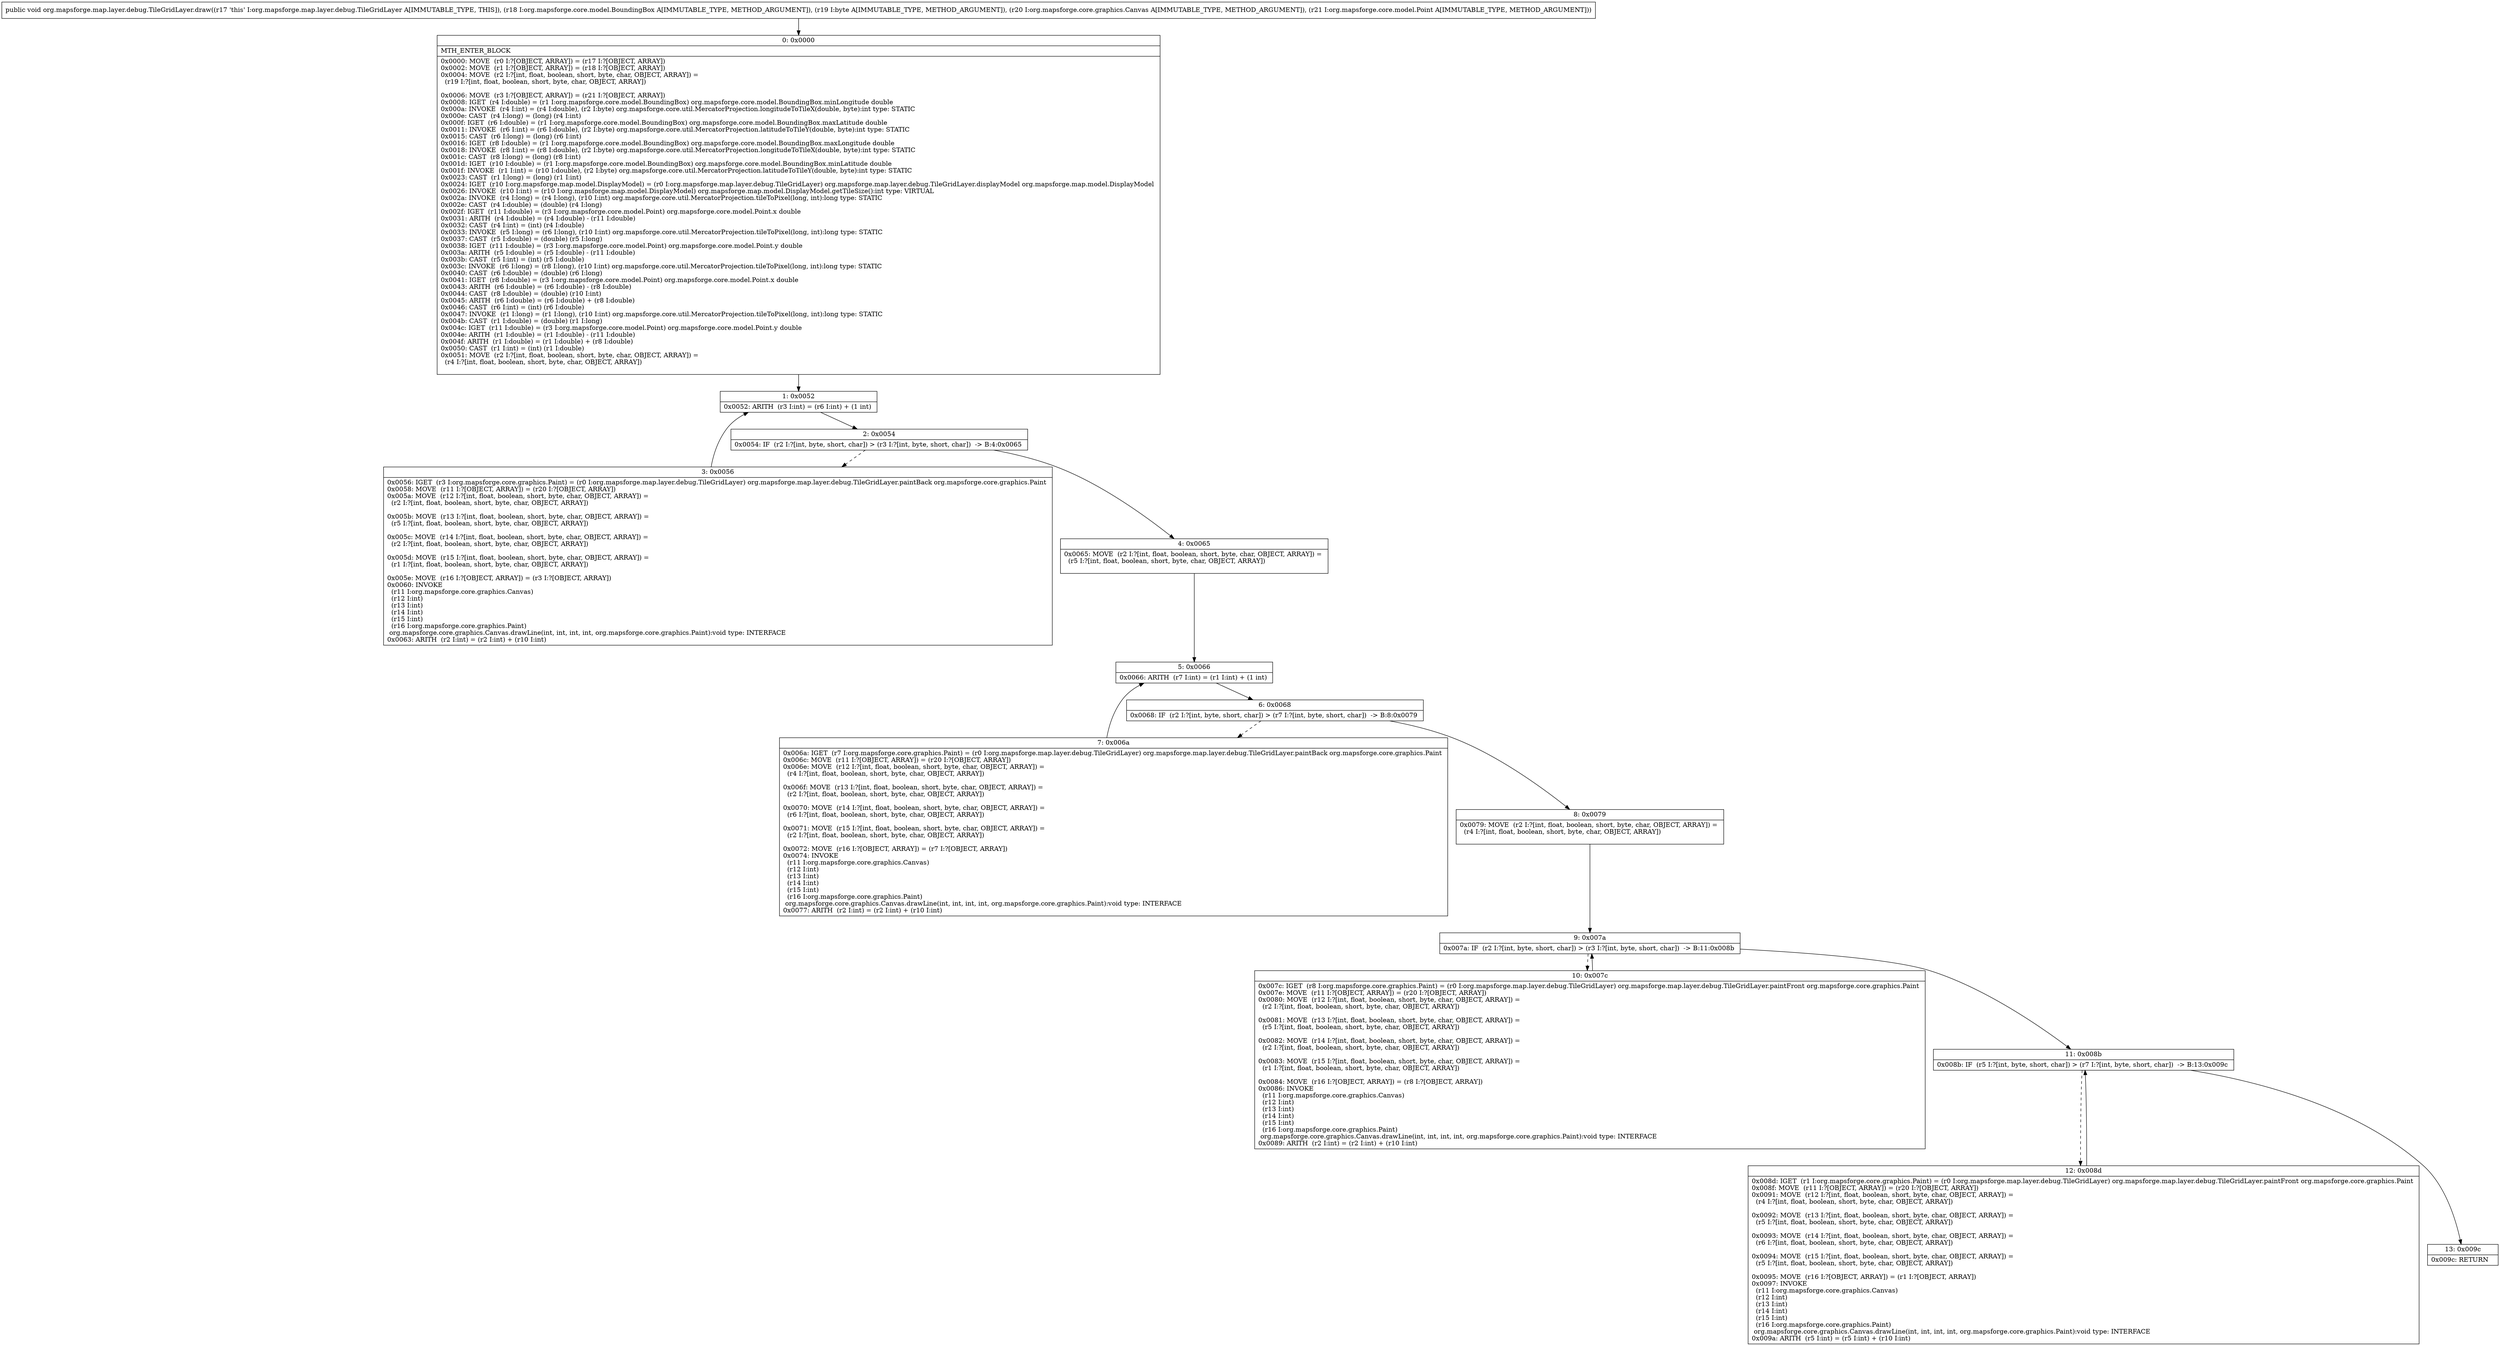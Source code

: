 digraph "CFG fororg.mapsforge.map.layer.debug.TileGridLayer.draw(Lorg\/mapsforge\/core\/model\/BoundingBox;BLorg\/mapsforge\/core\/graphics\/Canvas;Lorg\/mapsforge\/core\/model\/Point;)V" {
Node_0 [shape=record,label="{0\:\ 0x0000|MTH_ENTER_BLOCK\l|0x0000: MOVE  (r0 I:?[OBJECT, ARRAY]) = (r17 I:?[OBJECT, ARRAY]) \l0x0002: MOVE  (r1 I:?[OBJECT, ARRAY]) = (r18 I:?[OBJECT, ARRAY]) \l0x0004: MOVE  (r2 I:?[int, float, boolean, short, byte, char, OBJECT, ARRAY]) = \l  (r19 I:?[int, float, boolean, short, byte, char, OBJECT, ARRAY])\l \l0x0006: MOVE  (r3 I:?[OBJECT, ARRAY]) = (r21 I:?[OBJECT, ARRAY]) \l0x0008: IGET  (r4 I:double) = (r1 I:org.mapsforge.core.model.BoundingBox) org.mapsforge.core.model.BoundingBox.minLongitude double \l0x000a: INVOKE  (r4 I:int) = (r4 I:double), (r2 I:byte) org.mapsforge.core.util.MercatorProjection.longitudeToTileX(double, byte):int type: STATIC \l0x000e: CAST  (r4 I:long) = (long) (r4 I:int) \l0x000f: IGET  (r6 I:double) = (r1 I:org.mapsforge.core.model.BoundingBox) org.mapsforge.core.model.BoundingBox.maxLatitude double \l0x0011: INVOKE  (r6 I:int) = (r6 I:double), (r2 I:byte) org.mapsforge.core.util.MercatorProjection.latitudeToTileY(double, byte):int type: STATIC \l0x0015: CAST  (r6 I:long) = (long) (r6 I:int) \l0x0016: IGET  (r8 I:double) = (r1 I:org.mapsforge.core.model.BoundingBox) org.mapsforge.core.model.BoundingBox.maxLongitude double \l0x0018: INVOKE  (r8 I:int) = (r8 I:double), (r2 I:byte) org.mapsforge.core.util.MercatorProjection.longitudeToTileX(double, byte):int type: STATIC \l0x001c: CAST  (r8 I:long) = (long) (r8 I:int) \l0x001d: IGET  (r10 I:double) = (r1 I:org.mapsforge.core.model.BoundingBox) org.mapsforge.core.model.BoundingBox.minLatitude double \l0x001f: INVOKE  (r1 I:int) = (r10 I:double), (r2 I:byte) org.mapsforge.core.util.MercatorProjection.latitudeToTileY(double, byte):int type: STATIC \l0x0023: CAST  (r1 I:long) = (long) (r1 I:int) \l0x0024: IGET  (r10 I:org.mapsforge.map.model.DisplayModel) = (r0 I:org.mapsforge.map.layer.debug.TileGridLayer) org.mapsforge.map.layer.debug.TileGridLayer.displayModel org.mapsforge.map.model.DisplayModel \l0x0026: INVOKE  (r10 I:int) = (r10 I:org.mapsforge.map.model.DisplayModel) org.mapsforge.map.model.DisplayModel.getTileSize():int type: VIRTUAL \l0x002a: INVOKE  (r4 I:long) = (r4 I:long), (r10 I:int) org.mapsforge.core.util.MercatorProjection.tileToPixel(long, int):long type: STATIC \l0x002e: CAST  (r4 I:double) = (double) (r4 I:long) \l0x002f: IGET  (r11 I:double) = (r3 I:org.mapsforge.core.model.Point) org.mapsforge.core.model.Point.x double \l0x0031: ARITH  (r4 I:double) = (r4 I:double) \- (r11 I:double) \l0x0032: CAST  (r4 I:int) = (int) (r4 I:double) \l0x0033: INVOKE  (r5 I:long) = (r6 I:long), (r10 I:int) org.mapsforge.core.util.MercatorProjection.tileToPixel(long, int):long type: STATIC \l0x0037: CAST  (r5 I:double) = (double) (r5 I:long) \l0x0038: IGET  (r11 I:double) = (r3 I:org.mapsforge.core.model.Point) org.mapsforge.core.model.Point.y double \l0x003a: ARITH  (r5 I:double) = (r5 I:double) \- (r11 I:double) \l0x003b: CAST  (r5 I:int) = (int) (r5 I:double) \l0x003c: INVOKE  (r6 I:long) = (r8 I:long), (r10 I:int) org.mapsforge.core.util.MercatorProjection.tileToPixel(long, int):long type: STATIC \l0x0040: CAST  (r6 I:double) = (double) (r6 I:long) \l0x0041: IGET  (r8 I:double) = (r3 I:org.mapsforge.core.model.Point) org.mapsforge.core.model.Point.x double \l0x0043: ARITH  (r6 I:double) = (r6 I:double) \- (r8 I:double) \l0x0044: CAST  (r8 I:double) = (double) (r10 I:int) \l0x0045: ARITH  (r6 I:double) = (r6 I:double) + (r8 I:double) \l0x0046: CAST  (r6 I:int) = (int) (r6 I:double) \l0x0047: INVOKE  (r1 I:long) = (r1 I:long), (r10 I:int) org.mapsforge.core.util.MercatorProjection.tileToPixel(long, int):long type: STATIC \l0x004b: CAST  (r1 I:double) = (double) (r1 I:long) \l0x004c: IGET  (r11 I:double) = (r3 I:org.mapsforge.core.model.Point) org.mapsforge.core.model.Point.y double \l0x004e: ARITH  (r1 I:double) = (r1 I:double) \- (r11 I:double) \l0x004f: ARITH  (r1 I:double) = (r1 I:double) + (r8 I:double) \l0x0050: CAST  (r1 I:int) = (int) (r1 I:double) \l0x0051: MOVE  (r2 I:?[int, float, boolean, short, byte, char, OBJECT, ARRAY]) = \l  (r4 I:?[int, float, boolean, short, byte, char, OBJECT, ARRAY])\l \l}"];
Node_1 [shape=record,label="{1\:\ 0x0052|0x0052: ARITH  (r3 I:int) = (r6 I:int) + (1 int) \l}"];
Node_2 [shape=record,label="{2\:\ 0x0054|0x0054: IF  (r2 I:?[int, byte, short, char]) \> (r3 I:?[int, byte, short, char])  \-\> B:4:0x0065 \l}"];
Node_3 [shape=record,label="{3\:\ 0x0056|0x0056: IGET  (r3 I:org.mapsforge.core.graphics.Paint) = (r0 I:org.mapsforge.map.layer.debug.TileGridLayer) org.mapsforge.map.layer.debug.TileGridLayer.paintBack org.mapsforge.core.graphics.Paint \l0x0058: MOVE  (r11 I:?[OBJECT, ARRAY]) = (r20 I:?[OBJECT, ARRAY]) \l0x005a: MOVE  (r12 I:?[int, float, boolean, short, byte, char, OBJECT, ARRAY]) = \l  (r2 I:?[int, float, boolean, short, byte, char, OBJECT, ARRAY])\l \l0x005b: MOVE  (r13 I:?[int, float, boolean, short, byte, char, OBJECT, ARRAY]) = \l  (r5 I:?[int, float, boolean, short, byte, char, OBJECT, ARRAY])\l \l0x005c: MOVE  (r14 I:?[int, float, boolean, short, byte, char, OBJECT, ARRAY]) = \l  (r2 I:?[int, float, boolean, short, byte, char, OBJECT, ARRAY])\l \l0x005d: MOVE  (r15 I:?[int, float, boolean, short, byte, char, OBJECT, ARRAY]) = \l  (r1 I:?[int, float, boolean, short, byte, char, OBJECT, ARRAY])\l \l0x005e: MOVE  (r16 I:?[OBJECT, ARRAY]) = (r3 I:?[OBJECT, ARRAY]) \l0x0060: INVOKE  \l  (r11 I:org.mapsforge.core.graphics.Canvas)\l  (r12 I:int)\l  (r13 I:int)\l  (r14 I:int)\l  (r15 I:int)\l  (r16 I:org.mapsforge.core.graphics.Paint)\l org.mapsforge.core.graphics.Canvas.drawLine(int, int, int, int, org.mapsforge.core.graphics.Paint):void type: INTERFACE \l0x0063: ARITH  (r2 I:int) = (r2 I:int) + (r10 I:int) \l}"];
Node_4 [shape=record,label="{4\:\ 0x0065|0x0065: MOVE  (r2 I:?[int, float, boolean, short, byte, char, OBJECT, ARRAY]) = \l  (r5 I:?[int, float, boolean, short, byte, char, OBJECT, ARRAY])\l \l}"];
Node_5 [shape=record,label="{5\:\ 0x0066|0x0066: ARITH  (r7 I:int) = (r1 I:int) + (1 int) \l}"];
Node_6 [shape=record,label="{6\:\ 0x0068|0x0068: IF  (r2 I:?[int, byte, short, char]) \> (r7 I:?[int, byte, short, char])  \-\> B:8:0x0079 \l}"];
Node_7 [shape=record,label="{7\:\ 0x006a|0x006a: IGET  (r7 I:org.mapsforge.core.graphics.Paint) = (r0 I:org.mapsforge.map.layer.debug.TileGridLayer) org.mapsforge.map.layer.debug.TileGridLayer.paintBack org.mapsforge.core.graphics.Paint \l0x006c: MOVE  (r11 I:?[OBJECT, ARRAY]) = (r20 I:?[OBJECT, ARRAY]) \l0x006e: MOVE  (r12 I:?[int, float, boolean, short, byte, char, OBJECT, ARRAY]) = \l  (r4 I:?[int, float, boolean, short, byte, char, OBJECT, ARRAY])\l \l0x006f: MOVE  (r13 I:?[int, float, boolean, short, byte, char, OBJECT, ARRAY]) = \l  (r2 I:?[int, float, boolean, short, byte, char, OBJECT, ARRAY])\l \l0x0070: MOVE  (r14 I:?[int, float, boolean, short, byte, char, OBJECT, ARRAY]) = \l  (r6 I:?[int, float, boolean, short, byte, char, OBJECT, ARRAY])\l \l0x0071: MOVE  (r15 I:?[int, float, boolean, short, byte, char, OBJECT, ARRAY]) = \l  (r2 I:?[int, float, boolean, short, byte, char, OBJECT, ARRAY])\l \l0x0072: MOVE  (r16 I:?[OBJECT, ARRAY]) = (r7 I:?[OBJECT, ARRAY]) \l0x0074: INVOKE  \l  (r11 I:org.mapsforge.core.graphics.Canvas)\l  (r12 I:int)\l  (r13 I:int)\l  (r14 I:int)\l  (r15 I:int)\l  (r16 I:org.mapsforge.core.graphics.Paint)\l org.mapsforge.core.graphics.Canvas.drawLine(int, int, int, int, org.mapsforge.core.graphics.Paint):void type: INTERFACE \l0x0077: ARITH  (r2 I:int) = (r2 I:int) + (r10 I:int) \l}"];
Node_8 [shape=record,label="{8\:\ 0x0079|0x0079: MOVE  (r2 I:?[int, float, boolean, short, byte, char, OBJECT, ARRAY]) = \l  (r4 I:?[int, float, boolean, short, byte, char, OBJECT, ARRAY])\l \l}"];
Node_9 [shape=record,label="{9\:\ 0x007a|0x007a: IF  (r2 I:?[int, byte, short, char]) \> (r3 I:?[int, byte, short, char])  \-\> B:11:0x008b \l}"];
Node_10 [shape=record,label="{10\:\ 0x007c|0x007c: IGET  (r8 I:org.mapsforge.core.graphics.Paint) = (r0 I:org.mapsforge.map.layer.debug.TileGridLayer) org.mapsforge.map.layer.debug.TileGridLayer.paintFront org.mapsforge.core.graphics.Paint \l0x007e: MOVE  (r11 I:?[OBJECT, ARRAY]) = (r20 I:?[OBJECT, ARRAY]) \l0x0080: MOVE  (r12 I:?[int, float, boolean, short, byte, char, OBJECT, ARRAY]) = \l  (r2 I:?[int, float, boolean, short, byte, char, OBJECT, ARRAY])\l \l0x0081: MOVE  (r13 I:?[int, float, boolean, short, byte, char, OBJECT, ARRAY]) = \l  (r5 I:?[int, float, boolean, short, byte, char, OBJECT, ARRAY])\l \l0x0082: MOVE  (r14 I:?[int, float, boolean, short, byte, char, OBJECT, ARRAY]) = \l  (r2 I:?[int, float, boolean, short, byte, char, OBJECT, ARRAY])\l \l0x0083: MOVE  (r15 I:?[int, float, boolean, short, byte, char, OBJECT, ARRAY]) = \l  (r1 I:?[int, float, boolean, short, byte, char, OBJECT, ARRAY])\l \l0x0084: MOVE  (r16 I:?[OBJECT, ARRAY]) = (r8 I:?[OBJECT, ARRAY]) \l0x0086: INVOKE  \l  (r11 I:org.mapsforge.core.graphics.Canvas)\l  (r12 I:int)\l  (r13 I:int)\l  (r14 I:int)\l  (r15 I:int)\l  (r16 I:org.mapsforge.core.graphics.Paint)\l org.mapsforge.core.graphics.Canvas.drawLine(int, int, int, int, org.mapsforge.core.graphics.Paint):void type: INTERFACE \l0x0089: ARITH  (r2 I:int) = (r2 I:int) + (r10 I:int) \l}"];
Node_11 [shape=record,label="{11\:\ 0x008b|0x008b: IF  (r5 I:?[int, byte, short, char]) \> (r7 I:?[int, byte, short, char])  \-\> B:13:0x009c \l}"];
Node_12 [shape=record,label="{12\:\ 0x008d|0x008d: IGET  (r1 I:org.mapsforge.core.graphics.Paint) = (r0 I:org.mapsforge.map.layer.debug.TileGridLayer) org.mapsforge.map.layer.debug.TileGridLayer.paintFront org.mapsforge.core.graphics.Paint \l0x008f: MOVE  (r11 I:?[OBJECT, ARRAY]) = (r20 I:?[OBJECT, ARRAY]) \l0x0091: MOVE  (r12 I:?[int, float, boolean, short, byte, char, OBJECT, ARRAY]) = \l  (r4 I:?[int, float, boolean, short, byte, char, OBJECT, ARRAY])\l \l0x0092: MOVE  (r13 I:?[int, float, boolean, short, byte, char, OBJECT, ARRAY]) = \l  (r5 I:?[int, float, boolean, short, byte, char, OBJECT, ARRAY])\l \l0x0093: MOVE  (r14 I:?[int, float, boolean, short, byte, char, OBJECT, ARRAY]) = \l  (r6 I:?[int, float, boolean, short, byte, char, OBJECT, ARRAY])\l \l0x0094: MOVE  (r15 I:?[int, float, boolean, short, byte, char, OBJECT, ARRAY]) = \l  (r5 I:?[int, float, boolean, short, byte, char, OBJECT, ARRAY])\l \l0x0095: MOVE  (r16 I:?[OBJECT, ARRAY]) = (r1 I:?[OBJECT, ARRAY]) \l0x0097: INVOKE  \l  (r11 I:org.mapsforge.core.graphics.Canvas)\l  (r12 I:int)\l  (r13 I:int)\l  (r14 I:int)\l  (r15 I:int)\l  (r16 I:org.mapsforge.core.graphics.Paint)\l org.mapsforge.core.graphics.Canvas.drawLine(int, int, int, int, org.mapsforge.core.graphics.Paint):void type: INTERFACE \l0x009a: ARITH  (r5 I:int) = (r5 I:int) + (r10 I:int) \l}"];
Node_13 [shape=record,label="{13\:\ 0x009c|0x009c: RETURN   \l}"];
MethodNode[shape=record,label="{public void org.mapsforge.map.layer.debug.TileGridLayer.draw((r17 'this' I:org.mapsforge.map.layer.debug.TileGridLayer A[IMMUTABLE_TYPE, THIS]), (r18 I:org.mapsforge.core.model.BoundingBox A[IMMUTABLE_TYPE, METHOD_ARGUMENT]), (r19 I:byte A[IMMUTABLE_TYPE, METHOD_ARGUMENT]), (r20 I:org.mapsforge.core.graphics.Canvas A[IMMUTABLE_TYPE, METHOD_ARGUMENT]), (r21 I:org.mapsforge.core.model.Point A[IMMUTABLE_TYPE, METHOD_ARGUMENT])) }"];
MethodNode -> Node_0;
Node_0 -> Node_1;
Node_1 -> Node_2;
Node_2 -> Node_3[style=dashed];
Node_2 -> Node_4;
Node_3 -> Node_1;
Node_4 -> Node_5;
Node_5 -> Node_6;
Node_6 -> Node_7[style=dashed];
Node_6 -> Node_8;
Node_7 -> Node_5;
Node_8 -> Node_9;
Node_9 -> Node_10[style=dashed];
Node_9 -> Node_11;
Node_10 -> Node_9;
Node_11 -> Node_12[style=dashed];
Node_11 -> Node_13;
Node_12 -> Node_11;
}

